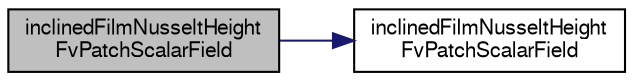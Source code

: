digraph "inclinedFilmNusseltHeightFvPatchScalarField"
{
  bgcolor="transparent";
  edge [fontname="FreeSans",fontsize="10",labelfontname="FreeSans",labelfontsize="10"];
  node [fontname="FreeSans",fontsize="10",shape=record];
  rankdir="LR";
  Node9 [label="inclinedFilmNusseltHeight\lFvPatchScalarField",height=0.2,width=0.4,color="black", fillcolor="grey75", style="filled", fontcolor="black"];
  Node9 -> Node10 [color="midnightblue",fontsize="10",style="solid",fontname="FreeSans"];
  Node10 [label="inclinedFilmNusseltHeight\lFvPatchScalarField",height=0.2,width=0.4,color="black",URL="$a29026.html#a46387fa6ee1f8f9b998303e4a63bd735",tooltip="Construct from patch and internal field. "];
}
